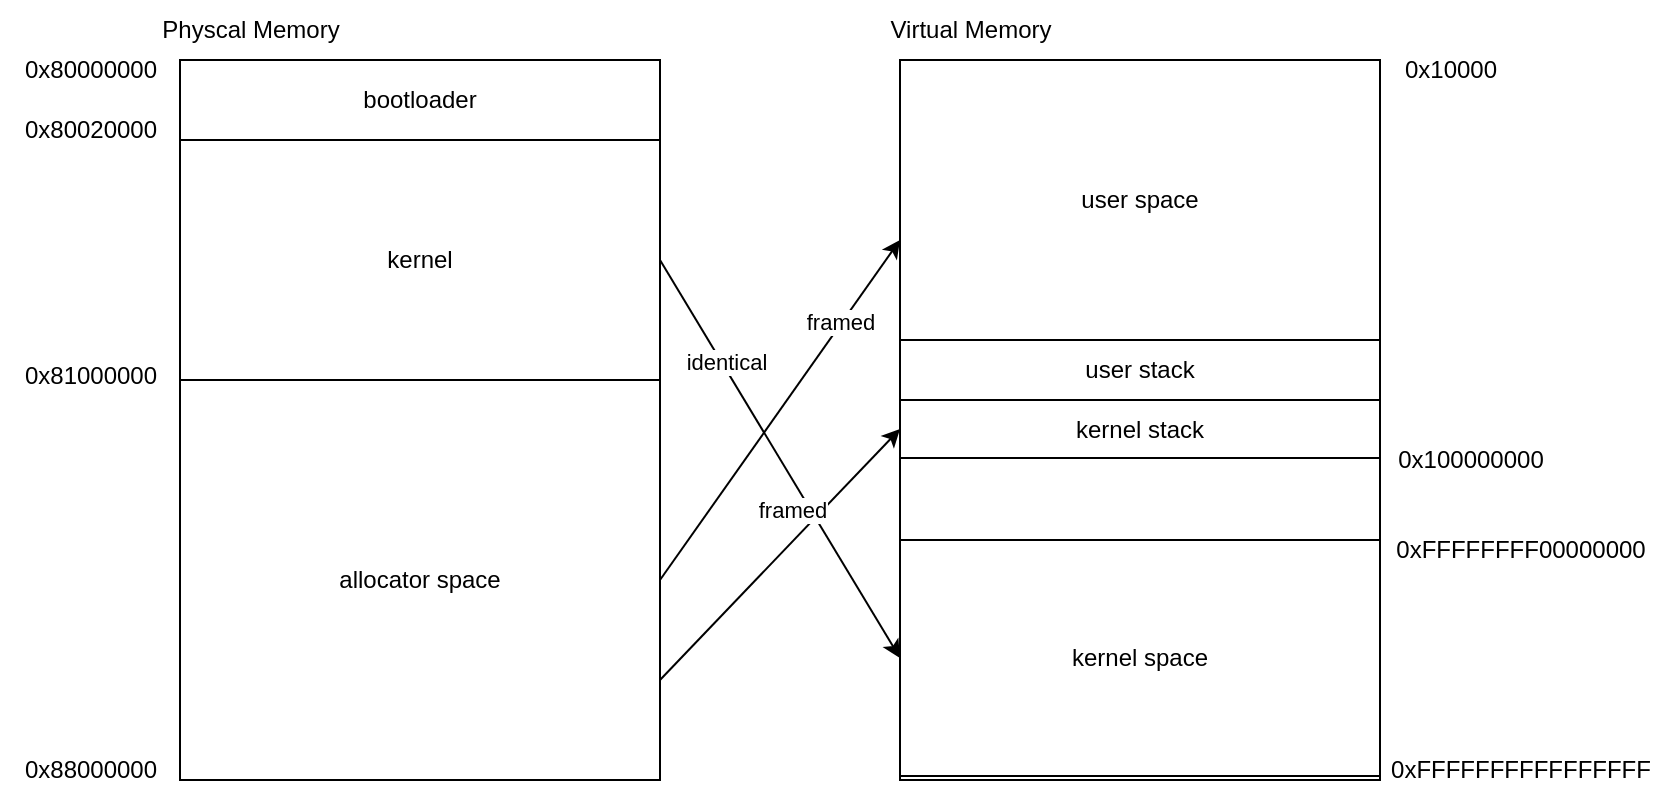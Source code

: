 <mxfile>
    <diagram name="memory address" id="KRs_9GQaR7fW5uedESZh">
        <mxGraphModel dx="1058" dy="515" grid="1" gridSize="10" guides="1" tooltips="1" connect="1" arrows="1" fold="1" page="1" pageScale="1" pageWidth="850" pageHeight="1100" math="0" shadow="0">
            <root>
                <mxCell id="0"/>
                <mxCell id="1" parent="0"/>
                <mxCell id="VPPKTL67O9yc62lUZep6-2" value="" style="rounded=0;whiteSpace=wrap;html=1;" parent="1" vertex="1">
                    <mxGeometry x="120" y="240" width="240" height="360" as="geometry"/>
                </mxCell>
                <mxCell id="AfwRtIsaqY3oqfhguiSr-2" value="Physcal Memory" style="text;html=1;align=center;verticalAlign=middle;resizable=0;points=[];autosize=1;strokeColor=none;fillColor=none;" parent="1" vertex="1">
                    <mxGeometry x="100" y="210" width="110" height="30" as="geometry"/>
                </mxCell>
                <mxCell id="AfwRtIsaqY3oqfhguiSr-3" value="bootloader" style="rounded=0;whiteSpace=wrap;html=1;" parent="1" vertex="1">
                    <mxGeometry x="120" y="240" width="240" height="40" as="geometry"/>
                </mxCell>
                <mxCell id="AfwRtIsaqY3oqfhguiSr-4" value="0x80000000" style="text;html=1;align=center;verticalAlign=middle;resizable=0;points=[];autosize=1;strokeColor=none;fillColor=none;" parent="1" vertex="1">
                    <mxGeometry x="30" y="230" width="90" height="30" as="geometry"/>
                </mxCell>
                <mxCell id="AfwRtIsaqY3oqfhguiSr-5" value="0x80020000" style="text;html=1;align=center;verticalAlign=middle;resizable=0;points=[];autosize=1;strokeColor=none;fillColor=none;" parent="1" vertex="1">
                    <mxGeometry x="30" y="260" width="90" height="30" as="geometry"/>
                </mxCell>
                <mxCell id="AfwRtIsaqY3oqfhguiSr-27" style="edgeStyle=none;html=1;exitX=1;exitY=0.5;exitDx=0;exitDy=0;entryX=0;entryY=0.5;entryDx=0;entryDy=0;" parent="1" source="AfwRtIsaqY3oqfhguiSr-6" target="AfwRtIsaqY3oqfhguiSr-17" edge="1">
                    <mxGeometry relative="1" as="geometry"/>
                </mxCell>
                <mxCell id="AfwRtIsaqY3oqfhguiSr-28" value="identical" style="edgeLabel;html=1;align=center;verticalAlign=middle;resizable=0;points=[];" parent="AfwRtIsaqY3oqfhguiSr-27" vertex="1" connectable="0">
                    <mxGeometry x="-0.478" y="2" relative="1" as="geometry">
                        <mxPoint as="offset"/>
                    </mxGeometry>
                </mxCell>
                <mxCell id="AfwRtIsaqY3oqfhguiSr-6" value="kernel" style="rounded=0;whiteSpace=wrap;html=1;" parent="1" vertex="1">
                    <mxGeometry x="120" y="280" width="240" height="120" as="geometry"/>
                </mxCell>
                <mxCell id="AfwRtIsaqY3oqfhguiSr-34" style="edgeStyle=none;html=1;exitX=1;exitY=0.75;exitDx=0;exitDy=0;entryX=0;entryY=0.5;entryDx=0;entryDy=0;" parent="1" source="AfwRtIsaqY3oqfhguiSr-10" target="AfwRtIsaqY3oqfhguiSr-31" edge="1">
                    <mxGeometry relative="1" as="geometry">
                        <mxPoint x="430.0" y="540" as="targetPoint"/>
                    </mxGeometry>
                </mxCell>
                <mxCell id="AfwRtIsaqY3oqfhguiSr-35" value="framed" style="edgeLabel;html=1;align=center;verticalAlign=middle;resizable=0;points=[];" parent="AfwRtIsaqY3oqfhguiSr-34" vertex="1" connectable="0">
                    <mxGeometry x="0.34" y="-1" relative="1" as="geometry">
                        <mxPoint x="-15" y="-2" as="offset"/>
                    </mxGeometry>
                </mxCell>
                <mxCell id="AfwRtIsaqY3oqfhguiSr-9" value="0x81000000" style="text;html=1;align=center;verticalAlign=middle;resizable=0;points=[];autosize=1;strokeColor=none;fillColor=none;" parent="1" vertex="1">
                    <mxGeometry x="30" y="383" width="90" height="30" as="geometry"/>
                </mxCell>
                <mxCell id="AfwRtIsaqY3oqfhguiSr-23" style="edgeStyle=none;html=1;exitX=1;exitY=0.5;exitDx=0;exitDy=0;entryX=0;entryY=0.25;entryDx=0;entryDy=0;" parent="1" source="AfwRtIsaqY3oqfhguiSr-10" target="AfwRtIsaqY3oqfhguiSr-12" edge="1">
                    <mxGeometry relative="1" as="geometry"/>
                </mxCell>
                <mxCell id="AfwRtIsaqY3oqfhguiSr-26" value="framed" style="edgeLabel;html=1;align=center;verticalAlign=middle;resizable=0;points=[];" parent="AfwRtIsaqY3oqfhguiSr-23" vertex="1" connectable="0">
                    <mxGeometry x="0.091" y="3" relative="1" as="geometry">
                        <mxPoint x="27" y="-35" as="offset"/>
                    </mxGeometry>
                </mxCell>
                <mxCell id="AfwRtIsaqY3oqfhguiSr-10" value="allocator space" style="rounded=0;whiteSpace=wrap;html=1;" parent="1" vertex="1">
                    <mxGeometry x="120" y="400" width="240" height="200" as="geometry"/>
                </mxCell>
                <mxCell id="AfwRtIsaqY3oqfhguiSr-11" value="0x88000000" style="text;html=1;align=center;verticalAlign=middle;resizable=0;points=[];autosize=1;strokeColor=none;fillColor=none;" parent="1" vertex="1">
                    <mxGeometry x="30" y="580" width="90" height="30" as="geometry"/>
                </mxCell>
                <mxCell id="AfwRtIsaqY3oqfhguiSr-12" value="" style="rounded=0;whiteSpace=wrap;html=1;" parent="1" vertex="1">
                    <mxGeometry x="480" y="240" width="240" height="360" as="geometry"/>
                </mxCell>
                <mxCell id="AfwRtIsaqY3oqfhguiSr-13" value="Virtual Memory" style="text;html=1;align=center;verticalAlign=middle;resizable=0;points=[];autosize=1;strokeColor=none;fillColor=none;" parent="1" vertex="1">
                    <mxGeometry x="465" y="210" width="100" height="30" as="geometry"/>
                </mxCell>
                <mxCell id="AfwRtIsaqY3oqfhguiSr-15" value="0x10000" style="text;html=1;align=center;verticalAlign=middle;resizable=0;points=[];autosize=1;strokeColor=none;fillColor=none;" parent="1" vertex="1">
                    <mxGeometry x="720" y="230" width="70" height="30" as="geometry"/>
                </mxCell>
                <mxCell id="AfwRtIsaqY3oqfhguiSr-17" value="kernel space" style="rounded=0;whiteSpace=wrap;html=1;" parent="1" vertex="1">
                    <mxGeometry x="480" y="480" width="240" height="118" as="geometry"/>
                </mxCell>
                <mxCell id="AfwRtIsaqY3oqfhguiSr-22" value="0x100000000" style="text;html=1;align=center;verticalAlign=middle;resizable=0;points=[];autosize=1;strokeColor=none;fillColor=none;" parent="1" vertex="1">
                    <mxGeometry x="715" y="425" width="100" height="30" as="geometry"/>
                </mxCell>
                <mxCell id="AfwRtIsaqY3oqfhguiSr-24" value="user space" style="rounded=0;whiteSpace=wrap;html=1;" parent="1" vertex="1">
                    <mxGeometry x="480" y="240" width="240" height="140" as="geometry"/>
                </mxCell>
                <mxCell id="AfwRtIsaqY3oqfhguiSr-31" value="kernel stack" style="rounded=0;whiteSpace=wrap;html=1;" parent="1" vertex="1">
                    <mxGeometry x="480" y="410" width="240" height="29" as="geometry"/>
                </mxCell>
                <mxCell id="AfwRtIsaqY3oqfhguiSr-33" value="0xFFFFFFFF00000000" style="text;html=1;align=center;verticalAlign=middle;resizable=0;points=[];autosize=1;strokeColor=none;fillColor=none;" parent="1" vertex="1">
                    <mxGeometry x="715" y="470" width="150" height="30" as="geometry"/>
                </mxCell>
                <mxCell id="2" value="0xFFFFFFFFFFFFFFFF" style="text;html=1;align=center;verticalAlign=middle;resizable=0;points=[];autosize=1;strokeColor=none;fillColor=none;" vertex="1" parent="1">
                    <mxGeometry x="715" y="580" width="150" height="30" as="geometry"/>
                </mxCell>
                <mxCell id="3" value="user stack" style="rounded=0;whiteSpace=wrap;html=1;" vertex="1" parent="1">
                    <mxGeometry x="480" y="380" width="240" height="30" as="geometry"/>
                </mxCell>
            </root>
        </mxGraphModel>
    </diagram>
    <diagram id="bNfXLBPb5CXc3dmKwChv" name="uml">
        <mxGraphModel dx="446" dy="1160" grid="1" gridSize="10" guides="1" tooltips="1" connect="1" arrows="1" fold="1" page="1" pageScale="1" pageWidth="850" pageHeight="1100" math="0" shadow="0">
            <root>
                <mxCell id="0"/>
                <mxCell id="1" parent="0"/>
                <mxCell id="5-0OLsc0JO-30CNnt-Dj-6" value="Process" style="swimlane;fontStyle=1;align=center;verticalAlign=top;childLayout=stackLayout;horizontal=1;startSize=26;horizontalStack=0;resizeParent=1;resizeParentMax=0;resizeLast=0;collapsible=1;marginBottom=0;" vertex="1" parent="1">
                    <mxGeometry x="160" y="360" width="160" height="164" as="geometry"/>
                </mxCell>
                <mxCell id="5-0OLsc0JO-30CNnt-Dj-7" value="+ tick: usize" style="text;strokeColor=none;fillColor=none;align=left;verticalAlign=top;spacingLeft=4;spacingRight=4;overflow=hidden;rotatable=0;points=[[0,0.5],[1,0.5]];portConstraint=eastwest;" vertex="1" parent="5-0OLsc0JO-30CNnt-Dj-6">
                    <mxGeometry y="26" width="160" height="26" as="geometry"/>
                </mxCell>
                <mxCell id="5-0OLsc0JO-30CNnt-Dj-17" value="+ status: ProcessStatus" style="text;strokeColor=none;fillColor=none;align=left;verticalAlign=top;spacingLeft=4;spacingRight=4;overflow=hidden;rotatable=0;points=[[0,0.5],[1,0.5]];portConstraint=eastwest;" vertex="1" parent="5-0OLsc0JO-30CNnt-Dj-6">
                    <mxGeometry y="52" width="160" height="26" as="geometry"/>
                </mxCell>
                <mxCell id="5-0OLsc0JO-30CNnt-Dj-16" value="+ ctx: SwitchContext" style="text;strokeColor=none;fillColor=none;align=left;verticalAlign=top;spacingLeft=4;spacingRight=4;overflow=hidden;rotatable=0;points=[[0,0.5],[1,0.5]];portConstraint=eastwest;" vertex="1" parent="5-0OLsc0JO-30CNnt-Dj-6">
                    <mxGeometry y="78" width="160" height="26" as="geometry"/>
                </mxCell>
                <mxCell id="5-0OLsc0JO-30CNnt-Dj-18" value="+ memory:  MemorySet" style="text;strokeColor=none;fillColor=none;align=left;verticalAlign=top;spacingLeft=4;spacingRight=4;overflow=hidden;rotatable=0;points=[[0,0.5],[1,0.5]];portConstraint=eastwest;" vertex="1" parent="5-0OLsc0JO-30CNnt-Dj-6">
                    <mxGeometry y="104" width="160" height="26" as="geometry"/>
                </mxCell>
                <mxCell id="5-0OLsc0JO-30CNnt-Dj-8" value="" style="line;strokeWidth=1;fillColor=none;align=left;verticalAlign=middle;spacingTop=-1;spacingLeft=3;spacingRight=3;rotatable=0;labelPosition=right;points=[];portConstraint=eastwest;strokeColor=inherit;" vertex="1" parent="5-0OLsc0JO-30CNnt-Dj-6">
                    <mxGeometry y="130" width="160" height="8" as="geometry"/>
                </mxCell>
                <mxCell id="5-0OLsc0JO-30CNnt-Dj-9" value="+ method(type): type" style="text;strokeColor=none;fillColor=none;align=left;verticalAlign=top;spacingLeft=4;spacingRight=4;overflow=hidden;rotatable=0;points=[[0,0.5],[1,0.5]];portConstraint=eastwest;" vertex="1" parent="5-0OLsc0JO-30CNnt-Dj-6">
                    <mxGeometry y="138" width="160" height="26" as="geometry"/>
                </mxCell>
            </root>
        </mxGraphModel>
    </diagram>
</mxfile>